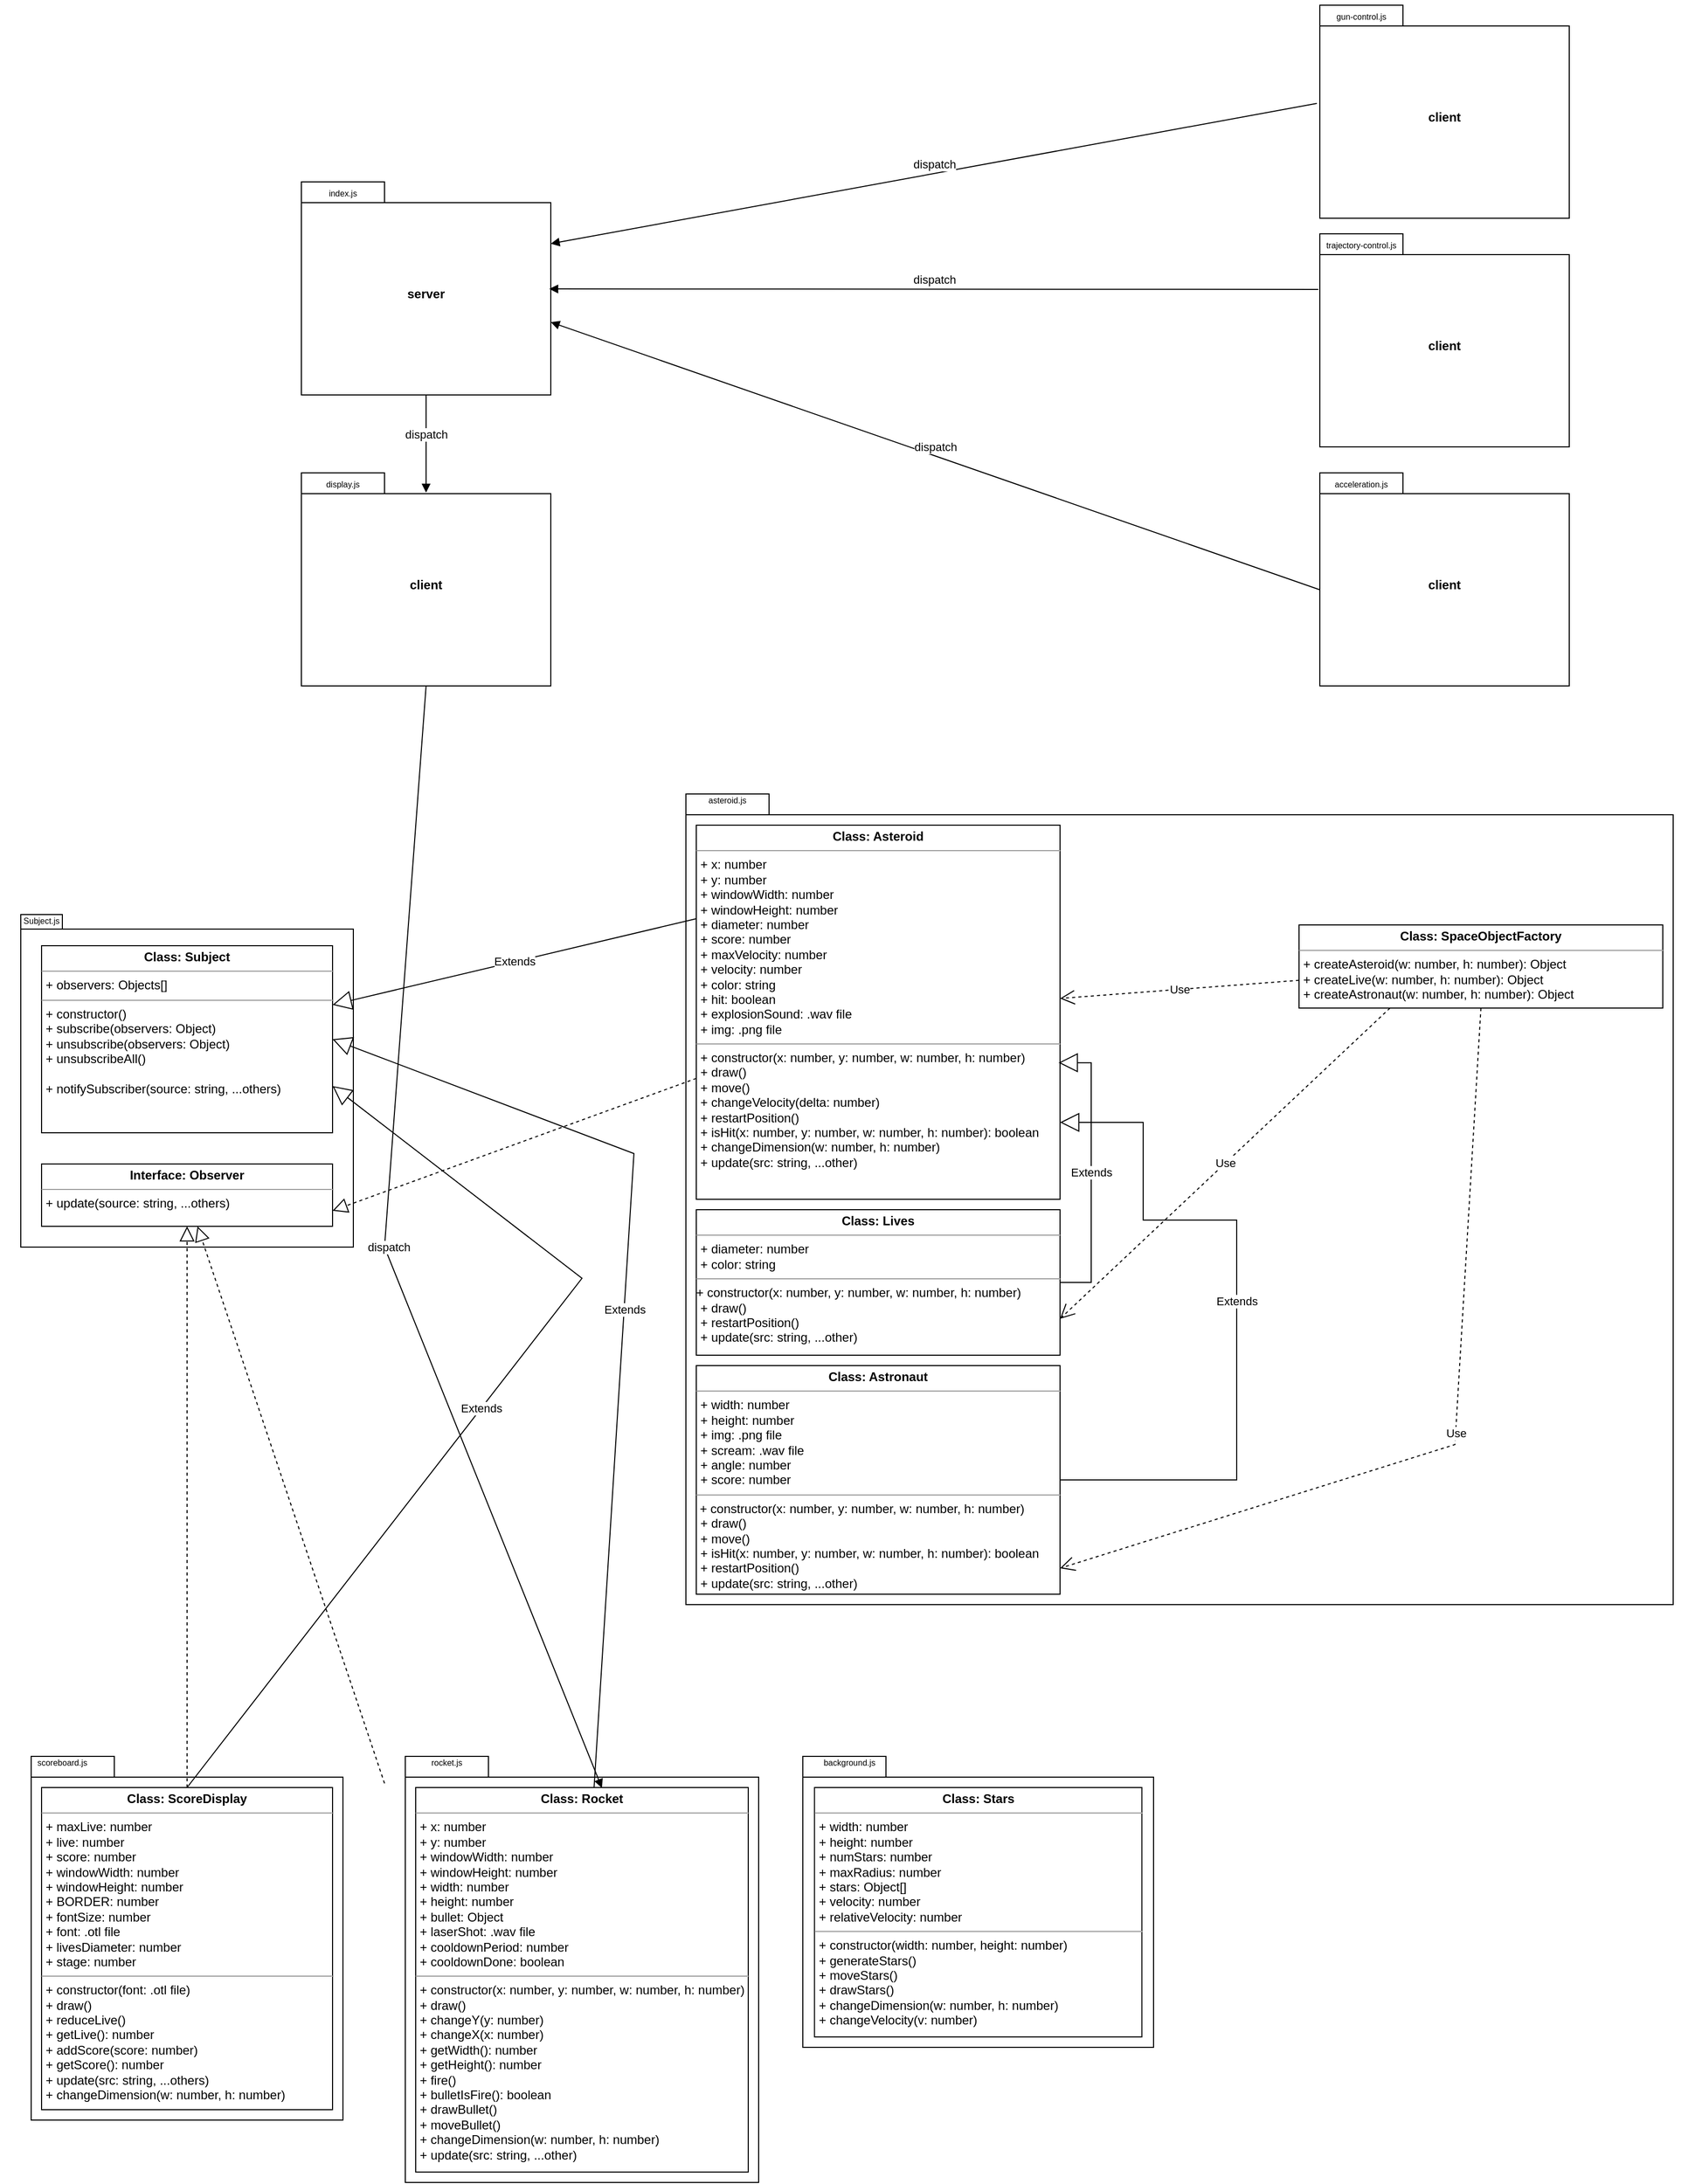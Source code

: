 <mxfile version="21.3.2" type="device">
  <diagram name="Page-1" id="iW9HpgrgspjeNjqDA-Ny">
    <mxGraphModel dx="2911" dy="2049" grid="1" gridSize="10" guides="1" tooltips="1" connect="1" arrows="1" fold="1" page="1" pageScale="1" pageWidth="1654" pageHeight="2336" math="0" shadow="0">
      <root>
        <mxCell id="0" />
        <mxCell id="1" parent="0" />
        <mxCell id="l-1ZIi7Bs2jwUkgEGIXl-24" value="" style="group" parent="1" vertex="1" connectable="0">
          <mxGeometry x="760" y="1700" width="360" height="290" as="geometry" />
        </mxCell>
        <mxCell id="l-1ZIi7Bs2jwUkgEGIXl-22" value="package" style="shape=folder;fontStyle=1;spacingTop=10;tabWidth=80;tabHeight=20;tabPosition=left;html=1;whiteSpace=wrap;" parent="l-1ZIi7Bs2jwUkgEGIXl-24" vertex="1">
          <mxGeometry x="22.5" y="10" width="337.5" height="280" as="geometry" />
        </mxCell>
        <mxCell id="l-1ZIi7Bs2jwUkgEGIXl-23" value="&lt;font style=&quot;font-size: 8px;&quot;&gt;background.js&lt;/font&gt;" style="text;strokeColor=none;align=center;fillColor=none;html=1;verticalAlign=middle;whiteSpace=wrap;rounded=0;" parent="l-1ZIi7Bs2jwUkgEGIXl-24" vertex="1">
          <mxGeometry width="135" height="30" as="geometry" />
        </mxCell>
        <mxCell id="l-1ZIi7Bs2jwUkgEGIXl-6" value="&lt;p style=&quot;margin:0px;margin-top:4px;text-align:center;&quot;&gt;&lt;b&gt;Class: Stars&lt;/b&gt;&lt;/p&gt;&lt;hr size=&quot;1&quot;&gt;&lt;p style=&quot;margin:0px;margin-left:4px;&quot;&gt;+ width: number&lt;/p&gt;&lt;p style=&quot;margin:0px;margin-left:4px;&quot;&gt;+ height: number&lt;/p&gt;&lt;p style=&quot;margin:0px;margin-left:4px;&quot;&gt;+ numStars: number&lt;/p&gt;&lt;p style=&quot;margin:0px;margin-left:4px;&quot;&gt;+ maxRadius: number&lt;/p&gt;&lt;p style=&quot;margin:0px;margin-left:4px;&quot;&gt;+ stars: Object[]&lt;/p&gt;&lt;p style=&quot;margin:0px;margin-left:4px;&quot;&gt;+ velocity: number&lt;/p&gt;&lt;p style=&quot;margin:0px;margin-left:4px;&quot;&gt;+ relativeVelocity: number&lt;/p&gt;&lt;hr size=&quot;1&quot;&gt;&lt;p style=&quot;margin:0px;margin-left:4px;&quot;&gt;+ constructor(width: number, height: number)&lt;/p&gt;&lt;p style=&quot;margin:0px;margin-left:4px;&quot;&gt;+ generateStars()&lt;/p&gt;&lt;p style=&quot;margin:0px;margin-left:4px;&quot;&gt;+ moveStars()&lt;/p&gt;&lt;p style=&quot;margin:0px;margin-left:4px;&quot;&gt;+ drawStars()&lt;/p&gt;&lt;p style=&quot;margin:0px;margin-left:4px;&quot;&gt;+ changeDimension(w: number, h: number)&lt;/p&gt;&lt;p style=&quot;margin:0px;margin-left:4px;&quot;&gt;+ changeVelocity(v: number)&lt;/p&gt;" style="verticalAlign=top;align=left;overflow=fill;fontSize=12;fontFamily=Helvetica;html=1;whiteSpace=wrap;" parent="l-1ZIi7Bs2jwUkgEGIXl-24" vertex="1">
          <mxGeometry x="33.75" y="40" width="315.0" height="240" as="geometry" />
        </mxCell>
        <mxCell id="l-1ZIi7Bs2jwUkgEGIXl-25" value="" style="group" parent="1" vertex="1" connectable="0">
          <mxGeometry x="650" y="774" width="990" height="880" as="geometry" />
        </mxCell>
        <mxCell id="l-1ZIi7Bs2jwUkgEGIXl-20" value="" style="shape=folder;fontStyle=1;spacingTop=10;tabWidth=80;tabHeight=20;tabPosition=left;html=1;whiteSpace=wrap;" parent="l-1ZIi7Bs2jwUkgEGIXl-25" vertex="1">
          <mxGeometry x="20" y="10" width="950" height="780" as="geometry" />
        </mxCell>
        <mxCell id="l-1ZIi7Bs2jwUkgEGIXl-21" value="&lt;font style=&quot;font-size: 8px;&quot;&gt;asteroid.js&lt;/font&gt;" style="text;strokeColor=none;align=center;fillColor=none;html=1;verticalAlign=middle;whiteSpace=wrap;rounded=0;" parent="l-1ZIi7Bs2jwUkgEGIXl-25" vertex="1">
          <mxGeometry width="120" height="30" as="geometry" />
        </mxCell>
        <mxCell id="l-1ZIi7Bs2jwUkgEGIXl-7" value="&lt;p style=&quot;margin:0px;margin-top:4px;text-align:center;&quot;&gt;&lt;b&gt;Class: Asteroid&lt;/b&gt;&lt;/p&gt;&lt;hr size=&quot;1&quot;&gt;&lt;p style=&quot;margin:0px;margin-left:4px;&quot;&gt;+ x: number&lt;br&gt;&lt;/p&gt;&lt;p style=&quot;margin:0px;margin-left:4px;&quot;&gt;+ y: number&lt;/p&gt;&lt;p style=&quot;margin:0px;margin-left:4px;&quot;&gt;+ windowWidth: number&lt;/p&gt;&lt;p style=&quot;margin:0px;margin-left:4px;&quot;&gt;+ windowHeight: number&lt;/p&gt;&lt;p style=&quot;margin:0px;margin-left:4px;&quot;&gt;+ diameter: number&lt;/p&gt;&lt;p style=&quot;margin:0px;margin-left:4px;&quot;&gt;+ score: number&lt;/p&gt;&lt;p style=&quot;margin:0px;margin-left:4px;&quot;&gt;+ maxVelocity: number&lt;/p&gt;&lt;p style=&quot;margin:0px;margin-left:4px;&quot;&gt;+ velocity: number&lt;/p&gt;&lt;p style=&quot;margin:0px;margin-left:4px;&quot;&gt;+ color: string&lt;/p&gt;&lt;p style=&quot;margin:0px;margin-left:4px;&quot;&gt;+ hit: boolean&lt;/p&gt;&lt;p style=&quot;margin:0px;margin-left:4px;&quot;&gt;+ explosionSound: .wav file&lt;/p&gt;&lt;p style=&quot;margin:0px;margin-left:4px;&quot;&gt;+ img: .png file&lt;/p&gt;&lt;hr size=&quot;1&quot;&gt;&lt;p style=&quot;margin:0px;margin-left:4px;&quot;&gt;+ constructor(x: number, y: number, w: number, h: number)&lt;/p&gt;&lt;p style=&quot;margin:0px;margin-left:4px;&quot;&gt;+ draw()&lt;/p&gt;&lt;p style=&quot;margin:0px;margin-left:4px;&quot;&gt;+ move()&lt;/p&gt;&lt;p style=&quot;margin:0px;margin-left:4px;&quot;&gt;+ changeVelocity(delta: number)&lt;/p&gt;&lt;p style=&quot;margin:0px;margin-left:4px;&quot;&gt;+ restartPosition()&lt;/p&gt;&lt;p style=&quot;margin:0px;margin-left:4px;&quot;&gt;+ isHit(x: number, y: number, w: number, h: number): boolean&lt;/p&gt;&lt;p style=&quot;margin:0px;margin-left:4px;&quot;&gt;+ changeDimension(w: number, h: number)&lt;/p&gt;&lt;p style=&quot;margin:0px;margin-left:4px;&quot;&gt;+ update(src: string, ...other)&lt;/p&gt;" style="verticalAlign=top;align=left;overflow=fill;fontSize=12;fontFamily=Helvetica;html=1;whiteSpace=wrap;" parent="l-1ZIi7Bs2jwUkgEGIXl-25" vertex="1">
          <mxGeometry x="30" y="40" width="350" height="360" as="geometry" />
        </mxCell>
        <mxCell id="l-1ZIi7Bs2jwUkgEGIXl-8" value="&lt;p style=&quot;margin:0px;margin-top:4px;text-align:center;&quot;&gt;&lt;b&gt;Class: Lives&lt;/b&gt;&lt;/p&gt;&lt;hr size=&quot;1&quot;&gt;&lt;p style=&quot;margin:0px;margin-left:4px;&quot;&gt;+ diameter: number&lt;br&gt;&lt;/p&gt;&lt;p style=&quot;margin:0px;margin-left:4px;&quot;&gt;+ color: string&lt;/p&gt;&lt;hr size=&quot;1&quot;&gt;+ constructor(x: number, y: number, w: number, h: number)&lt;p style=&quot;margin:0px;margin-left:4px;&quot;&gt;+ draw()&lt;br&gt;&lt;/p&gt;&lt;p style=&quot;margin:0px;margin-left:4px;&quot;&gt;&lt;span style=&quot;background-color: initial;&quot;&gt;+ restartPosition()&lt;/span&gt;&lt;/p&gt;&lt;p style=&quot;margin:0px;margin-left:4px;&quot;&gt;&lt;span style=&quot;background-color: initial;&quot;&gt;+ update(src: string, ...other)&lt;/span&gt;&lt;/p&gt;" style="verticalAlign=top;align=left;overflow=fill;fontSize=12;fontFamily=Helvetica;html=1;whiteSpace=wrap;" parent="l-1ZIi7Bs2jwUkgEGIXl-25" vertex="1">
          <mxGeometry x="30" y="410" width="350" height="140" as="geometry" />
        </mxCell>
        <mxCell id="l-1ZIi7Bs2jwUkgEGIXl-12" value="&lt;p style=&quot;margin:0px;margin-top:4px;text-align:center;&quot;&gt;&lt;b&gt;Class: Astronaut&lt;/b&gt;&lt;/p&gt;&lt;hr size=&quot;1&quot;&gt;&lt;p style=&quot;margin:0px;margin-left:4px;&quot;&gt;+&amp;nbsp;width: number&lt;br&gt;&lt;/p&gt;&lt;p style=&quot;margin: 0px 0px 0px 4px;&quot;&gt;+ height: number&lt;/p&gt;&lt;p style=&quot;margin: 0px 0px 0px 4px;&quot;&gt;+ img: .png file&lt;/p&gt;&lt;p style=&quot;margin: 0px 0px 0px 4px;&quot;&gt;+ scream: .wav file&lt;/p&gt;&lt;p style=&quot;margin: 0px 0px 0px 4px;&quot;&gt;+ angle: number&lt;/p&gt;&lt;p style=&quot;margin: 0px 0px 0px 4px;&quot;&gt;+ score: number&lt;/p&gt;&lt;hr size=&quot;1&quot;&gt;&amp;nbsp;+ constructor(x: number, y: number, w: number, h: number)&lt;p style=&quot;margin: 0px 0px 0px 4px;&quot;&gt;+ draw()&lt;/p&gt;&lt;p style=&quot;margin: 0px 0px 0px 4px;&quot;&gt;+ move()&lt;/p&gt;&lt;p style=&quot;margin: 0px 0px 0px 4px;&quot;&gt;+ isHit(x: number, y: number, w: number, h: number): boolean&lt;/p&gt;&lt;p style=&quot;margin: 0px 0px 0px 4px;&quot;&gt;+ restartPosition()&lt;br&gt;&lt;/p&gt;&lt;p style=&quot;margin: 0px 0px 0px 4px;&quot;&gt;+ update(src: string, ...other)&lt;/p&gt;" style="verticalAlign=top;align=left;overflow=fill;fontSize=12;fontFamily=Helvetica;html=1;whiteSpace=wrap;" parent="l-1ZIi7Bs2jwUkgEGIXl-25" vertex="1">
          <mxGeometry x="30" y="560" width="350" height="220" as="geometry" />
        </mxCell>
        <mxCell id="l-1ZIi7Bs2jwUkgEGIXl-13" value="&lt;p style=&quot;margin:0px;margin-top:4px;text-align:center;&quot;&gt;&lt;b&gt;Class: SpaceObjectFactory&lt;/b&gt;&lt;/p&gt;&lt;hr size=&quot;1&quot;&gt;&lt;p style=&quot;margin:0px;margin-left:4px;&quot;&gt;+ createAsteroid(w: number, h: number): Object&lt;/p&gt;&lt;p style=&quot;margin:0px;margin-left:4px;&quot;&gt;&lt;span style=&quot;background-color: initial;&quot;&gt;+ createLive(w: number, h: number): Object&lt;/span&gt;&lt;br&gt;&lt;/p&gt;&lt;p style=&quot;margin:0px;margin-left:4px;&quot;&gt;+ createAstronaut(w: number, h: number): Object&lt;span style=&quot;background-color: initial;&quot;&gt;&lt;br&gt;&lt;/span&gt;&lt;/p&gt;" style="verticalAlign=top;align=left;overflow=fill;fontSize=12;fontFamily=Helvetica;html=1;whiteSpace=wrap;" parent="l-1ZIi7Bs2jwUkgEGIXl-25" vertex="1">
          <mxGeometry x="610" y="136" width="350" height="80" as="geometry" />
        </mxCell>
        <mxCell id="l-1ZIi7Bs2jwUkgEGIXl-57" value="Extends" style="endArrow=block;endSize=16;endFill=0;html=1;rounded=0;entryX=0.996;entryY=0.635;entryDx=0;entryDy=0;edgeStyle=entityRelationEdgeStyle;entryPerimeter=0;" parent="l-1ZIi7Bs2jwUkgEGIXl-25" source="l-1ZIi7Bs2jwUkgEGIXl-8" target="l-1ZIi7Bs2jwUkgEGIXl-7" edge="1">
          <mxGeometry width="160" relative="1" as="geometry">
            <mxPoint x="400" y="520.23" as="sourcePoint" />
            <mxPoint x="960" y="506" as="targetPoint" />
          </mxGeometry>
        </mxCell>
        <mxCell id="l-1ZIi7Bs2jwUkgEGIXl-58" value="Extends" style="endArrow=block;endSize=16;endFill=0;html=1;rounded=0;edgeStyle=orthogonalEdgeStyle;" parent="l-1ZIi7Bs2jwUkgEGIXl-25" source="l-1ZIi7Bs2jwUkgEGIXl-12" target="l-1ZIi7Bs2jwUkgEGIXl-7" edge="1">
          <mxGeometry width="160" relative="1" as="geometry">
            <mxPoint x="390" y="490" as="sourcePoint" />
            <mxPoint x="389" y="279" as="targetPoint" />
            <Array as="points">
              <mxPoint x="550" y="670" />
              <mxPoint x="550" y="420" />
              <mxPoint x="460" y="420" />
              <mxPoint x="460" y="326" />
            </Array>
          </mxGeometry>
        </mxCell>
        <mxCell id="l-1ZIi7Bs2jwUkgEGIXl-59" value="Use" style="endArrow=open;endSize=12;dashed=1;html=1;rounded=0;" parent="l-1ZIi7Bs2jwUkgEGIXl-25" source="l-1ZIi7Bs2jwUkgEGIXl-13" target="l-1ZIi7Bs2jwUkgEGIXl-7" edge="1">
          <mxGeometry width="160" relative="1" as="geometry">
            <mxPoint x="470" y="356" as="sourcePoint" />
            <mxPoint x="630" y="356" as="targetPoint" />
          </mxGeometry>
        </mxCell>
        <mxCell id="l-1ZIi7Bs2jwUkgEGIXl-60" value="Use" style="endArrow=open;endSize=12;dashed=1;html=1;rounded=0;entryX=1;entryY=0.75;entryDx=0;entryDy=0;exitX=0.25;exitY=1;exitDx=0;exitDy=0;" parent="l-1ZIi7Bs2jwUkgEGIXl-25" source="l-1ZIi7Bs2jwUkgEGIXl-13" target="l-1ZIi7Bs2jwUkgEGIXl-8" edge="1">
          <mxGeometry width="160" relative="1" as="geometry">
            <mxPoint x="620" y="199" as="sourcePoint" />
            <mxPoint x="390" y="217" as="targetPoint" />
          </mxGeometry>
        </mxCell>
        <mxCell id="l-1ZIi7Bs2jwUkgEGIXl-61" value="Use" style="endArrow=open;endSize=12;dashed=1;html=1;rounded=0;entryX=1;entryY=0.75;entryDx=0;entryDy=0;exitX=0.5;exitY=1;exitDx=0;exitDy=0;" parent="l-1ZIi7Bs2jwUkgEGIXl-25" source="l-1ZIi7Bs2jwUkgEGIXl-13" edge="1">
          <mxGeometry width="160" relative="1" as="geometry">
            <mxPoint x="698" y="456" as="sourcePoint" />
            <mxPoint x="380" y="755" as="targetPoint" />
            <Array as="points">
              <mxPoint x="760" y="636" />
            </Array>
          </mxGeometry>
        </mxCell>
        <mxCell id="l-1ZIi7Bs2jwUkgEGIXl-26" value="" style="group" parent="1" vertex="1" connectable="0">
          <mxGeometry x="380" y="1700" width="360" height="420" as="geometry" />
        </mxCell>
        <mxCell id="l-1ZIi7Bs2jwUkgEGIXl-18" value="package" style="shape=folder;fontStyle=1;spacingTop=10;tabWidth=80;tabHeight=20;tabPosition=left;html=1;whiteSpace=wrap;" parent="l-1ZIi7Bs2jwUkgEGIXl-26" vertex="1">
          <mxGeometry x="20" y="10" width="340" height="410" as="geometry" />
        </mxCell>
        <mxCell id="l-1ZIi7Bs2jwUkgEGIXl-19" value="&lt;font style=&quot;font-size: 8px;&quot;&gt;rocket.js&lt;/font&gt;" style="text;strokeColor=none;align=center;fillColor=none;html=1;verticalAlign=middle;whiteSpace=wrap;rounded=0;" parent="l-1ZIi7Bs2jwUkgEGIXl-26" vertex="1">
          <mxGeometry width="120" height="30" as="geometry" />
        </mxCell>
        <mxCell id="l-1ZIi7Bs2jwUkgEGIXl-5" value="&lt;p style=&quot;margin:0px;margin-top:4px;text-align:center;&quot;&gt;&lt;b&gt;Class: Rocket&lt;/b&gt;&lt;/p&gt;&lt;hr size=&quot;1&quot;&gt;&lt;p style=&quot;margin:0px;margin-left:4px;&quot;&gt;+ x: number&lt;br&gt;&lt;/p&gt;&lt;p style=&quot;margin:0px;margin-left:4px;&quot;&gt;+ y: number&lt;/p&gt;&lt;p style=&quot;margin:0px;margin-left:4px;&quot;&gt;+ windowWidth: number&lt;/p&gt;&lt;p style=&quot;margin:0px;margin-left:4px;&quot;&gt;+ windowHeight: number&lt;/p&gt;&lt;p style=&quot;margin:0px;margin-left:4px;&quot;&gt;+ width: number&lt;/p&gt;&lt;p style=&quot;margin:0px;margin-left:4px;&quot;&gt;+ height: number&lt;/p&gt;&lt;p style=&quot;margin:0px;margin-left:4px;&quot;&gt;+ bullet: Object&lt;/p&gt;&lt;p style=&quot;margin:0px;margin-left:4px;&quot;&gt;+ laserShot: .wav file&lt;/p&gt;&lt;p style=&quot;margin:0px;margin-left:4px;&quot;&gt;+ cooldownPeriod: number&lt;/p&gt;&lt;p style=&quot;margin:0px;margin-left:4px;&quot;&gt;+ cooldownDone: boolean&lt;/p&gt;&lt;hr size=&quot;1&quot;&gt;&lt;p style=&quot;margin:0px;margin-left:4px;&quot;&gt;+ constructor(x: number, y: number, w: number, h: number)&lt;/p&gt;&lt;p style=&quot;margin:0px;margin-left:4px;&quot;&gt;+ draw()&lt;/p&gt;&lt;p style=&quot;margin:0px;margin-left:4px;&quot;&gt;&lt;span style=&quot;background-color: initial;&quot;&gt;+ changeY(y: number)&lt;br&gt;&lt;/span&gt;&lt;/p&gt;&lt;p style=&quot;margin:0px;margin-left:4px;&quot;&gt;&lt;span style=&quot;background-color: initial;&quot;&gt;+ changeX(x: number)&lt;/span&gt;&lt;/p&gt;&lt;p style=&quot;margin:0px;margin-left:4px;&quot;&gt;&lt;span style=&quot;background-color: initial;&quot;&gt;+ getWidth(): number&lt;/span&gt;&lt;/p&gt;&lt;p style=&quot;margin:0px;margin-left:4px;&quot;&gt;&lt;span style=&quot;background-color: initial;&quot;&gt;+ getHeight(): number&lt;/span&gt;&lt;/p&gt;&lt;p style=&quot;margin:0px;margin-left:4px;&quot;&gt;&lt;span style=&quot;background-color: initial;&quot;&gt;+ fire()&lt;/span&gt;&lt;/p&gt;&lt;p style=&quot;margin:0px;margin-left:4px;&quot;&gt;&lt;span style=&quot;background-color: initial;&quot;&gt;+ bulletIsFire(): boolean&lt;/span&gt;&lt;/p&gt;&lt;p style=&quot;margin:0px;margin-left:4px;&quot;&gt;&lt;span style=&quot;background-color: initial;&quot;&gt;+ drawBullet()&lt;/span&gt;&lt;/p&gt;&lt;p style=&quot;margin:0px;margin-left:4px;&quot;&gt;&lt;span style=&quot;background-color: initial;&quot;&gt;+ moveBullet()&lt;/span&gt;&lt;/p&gt;&lt;p style=&quot;margin:0px;margin-left:4px;&quot;&gt;&lt;span style=&quot;background-color: initial;&quot;&gt;+ changeDimension(w: number, h: number)&lt;/span&gt;&lt;/p&gt;&lt;p style=&quot;margin:0px;margin-left:4px;&quot;&gt;&lt;span style=&quot;background-color: initial;&quot;&gt;+ update(src: string, ...other)&amp;nbsp;&lt;/span&gt;&lt;/p&gt;" style="verticalAlign=top;align=left;overflow=fill;fontSize=12;fontFamily=Helvetica;html=1;whiteSpace=wrap;" parent="l-1ZIi7Bs2jwUkgEGIXl-26" vertex="1">
          <mxGeometry x="30" y="40" width="320" height="370" as="geometry" />
        </mxCell>
        <mxCell id="l-1ZIi7Bs2jwUkgEGIXl-27" value="" style="group" parent="1" vertex="1" connectable="0">
          <mxGeometry x="10" y="1700" width="330" height="360" as="geometry" />
        </mxCell>
        <mxCell id="l-1ZIi7Bs2jwUkgEGIXl-16" value="package" style="shape=folder;fontStyle=1;spacingTop=10;tabWidth=80;tabHeight=20;tabPosition=left;html=1;whiteSpace=wrap;" parent="l-1ZIi7Bs2jwUkgEGIXl-27" vertex="1">
          <mxGeometry x="30" y="10" width="300" height="350" as="geometry" />
        </mxCell>
        <mxCell id="l-1ZIi7Bs2jwUkgEGIXl-17" value="&lt;font style=&quot;font-size: 8px;&quot;&gt;scoreboard.js&lt;/font&gt;" style="text;strokeColor=none;align=center;fillColor=none;html=1;verticalAlign=middle;whiteSpace=wrap;rounded=0;" parent="l-1ZIi7Bs2jwUkgEGIXl-27" vertex="1">
          <mxGeometry width="120" height="30" as="geometry" />
        </mxCell>
        <mxCell id="l-1ZIi7Bs2jwUkgEGIXl-4" value="&lt;p style=&quot;margin:0px;margin-top:4px;text-align:center;&quot;&gt;&lt;b&gt;Class: ScoreDisplay&lt;/b&gt;&lt;/p&gt;&lt;hr size=&quot;1&quot;&gt;&lt;p style=&quot;margin:0px;margin-left:4px;&quot;&gt;+ maxLive: number&lt;/p&gt;&lt;p style=&quot;margin:0px;margin-left:4px;&quot;&gt;+ live: number&lt;/p&gt;&lt;p style=&quot;margin:0px;margin-left:4px;&quot;&gt;+ score: number&lt;/p&gt;&lt;p style=&quot;margin:0px;margin-left:4px;&quot;&gt;+ windowWidth: number&lt;/p&gt;&lt;p style=&quot;margin:0px;margin-left:4px;&quot;&gt;+ windowHeight: number&lt;/p&gt;&lt;p style=&quot;margin:0px;margin-left:4px;&quot;&gt;+ BORDER: number&lt;/p&gt;&lt;p style=&quot;margin:0px;margin-left:4px;&quot;&gt;+ fontSize: number&lt;/p&gt;&lt;p style=&quot;margin:0px;margin-left:4px;&quot;&gt;+ font: .otl file&lt;/p&gt;&lt;p style=&quot;margin:0px;margin-left:4px;&quot;&gt;+ livesDiameter: number&lt;/p&gt;&lt;p style=&quot;margin:0px;margin-left:4px;&quot;&gt;+ stage: number&lt;/p&gt;&lt;hr size=&quot;1&quot;&gt;&lt;p style=&quot;margin:0px;margin-left:4px;&quot;&gt;+ constructor(font: .otl file)&lt;/p&gt;&lt;p style=&quot;margin:0px;margin-left:4px;&quot;&gt;+ draw()&lt;/p&gt;&lt;p style=&quot;margin:0px;margin-left:4px;&quot;&gt;&lt;span style=&quot;background-color: initial;&quot;&gt;+ reduceLive()&lt;/span&gt;&lt;/p&gt;&lt;p style=&quot;margin:0px;margin-left:4px;&quot;&gt;+ getLive(): number&lt;/p&gt;&lt;p style=&quot;margin:0px;margin-left:4px;&quot;&gt;+ addScore(score: number)&lt;/p&gt;&lt;p style=&quot;margin:0px;margin-left:4px;&quot;&gt;+ getScore(): number&lt;/p&gt;&lt;p style=&quot;margin:0px;margin-left:4px;&quot;&gt;+ update(src: string, ...others)&lt;/p&gt;&lt;p style=&quot;margin:0px;margin-left:4px;&quot;&gt;+ changeDimension(w: number, h: number)&lt;/p&gt;" style="verticalAlign=top;align=left;overflow=fill;fontSize=12;fontFamily=Helvetica;html=1;whiteSpace=wrap;" parent="l-1ZIi7Bs2jwUkgEGIXl-27" vertex="1">
          <mxGeometry x="40" y="40" width="280" height="310" as="geometry" />
        </mxCell>
        <mxCell id="l-1ZIi7Bs2jwUkgEGIXl-28" value="" style="group" parent="1" vertex="1" connectable="0">
          <mxGeometry x="20" y="890" width="330" height="330" as="geometry" />
        </mxCell>
        <mxCell id="l-1ZIi7Bs2jwUkgEGIXl-14" value="package" style="shape=folder;fontStyle=1;spacingTop=10;tabWidth=40;tabHeight=14;tabPosition=left;html=1;whiteSpace=wrap;" parent="l-1ZIi7Bs2jwUkgEGIXl-28" vertex="1">
          <mxGeometry x="10" y="10" width="320" height="320" as="geometry" />
        </mxCell>
        <mxCell id="l-1ZIi7Bs2jwUkgEGIXl-2" value="&lt;p style=&quot;margin:0px;margin-top:4px;text-align:center;&quot;&gt;&lt;b&gt;Class: Subject&lt;/b&gt;&lt;/p&gt;&lt;hr size=&quot;1&quot;&gt;&lt;p style=&quot;margin:0px;margin-left:4px;&quot;&gt;+ observers: Objects[]&lt;/p&gt;&lt;hr size=&quot;1&quot;&gt;&lt;p style=&quot;margin:0px;margin-left:4px;&quot;&gt;+ constructor()&lt;/p&gt;&lt;p style=&quot;margin:0px;margin-left:4px;&quot;&gt;+ subscribe(observers: Object)&lt;/p&gt;&lt;p style=&quot;margin:0px;margin-left:4px;&quot;&gt;+ unsubscribe(observers: Object)&lt;/p&gt;&lt;p style=&quot;margin:0px;margin-left:4px;&quot;&gt;+ unsubscribeAll()&lt;/p&gt;&lt;p style=&quot;margin:0px;margin-left:4px;&quot;&gt;&lt;br&gt;&lt;/p&gt;&lt;p style=&quot;margin:0px;margin-left:4px;&quot;&gt;+ notifySubscriber(source: string, ...others)&lt;/p&gt;" style="verticalAlign=top;align=left;overflow=fill;fontSize=12;fontFamily=Helvetica;html=1;whiteSpace=wrap;" parent="l-1ZIi7Bs2jwUkgEGIXl-28" vertex="1">
          <mxGeometry x="30" y="40" width="280" height="180" as="geometry" />
        </mxCell>
        <mxCell id="l-1ZIi7Bs2jwUkgEGIXl-3" value="&lt;p style=&quot;margin:0px;margin-top:4px;text-align:center;&quot;&gt;&lt;b&gt;Interface: Observer&lt;/b&gt;&lt;/p&gt;&lt;hr size=&quot;1&quot;&gt;&lt;p style=&quot;margin:0px;margin-left:4px;&quot;&gt;+ update(source: string, ...others)&lt;/p&gt;" style="verticalAlign=top;align=left;overflow=fill;fontSize=12;fontFamily=Helvetica;html=1;whiteSpace=wrap;" parent="l-1ZIi7Bs2jwUkgEGIXl-28" vertex="1">
          <mxGeometry x="30" y="250" width="280" height="60" as="geometry" />
        </mxCell>
        <mxCell id="l-1ZIi7Bs2jwUkgEGIXl-15" value="&lt;font style=&quot;font-size: 8px;&quot;&gt;Subject.js&lt;/font&gt;" style="text;strokeColor=none;align=center;fillColor=none;html=1;verticalAlign=middle;whiteSpace=wrap;rounded=0;" parent="l-1ZIi7Bs2jwUkgEGIXl-28" vertex="1">
          <mxGeometry width="60" height="30" as="geometry" />
        </mxCell>
        <mxCell id="l-1ZIi7Bs2jwUkgEGIXl-29" value="client" style="shape=folder;fontStyle=1;spacingTop=10;tabWidth=80;tabHeight=20;tabPosition=left;html=1;whiteSpace=wrap;" parent="1" vertex="1">
          <mxGeometry x="1280" y="25" width="240" height="205" as="geometry" />
        </mxCell>
        <mxCell id="l-1ZIi7Bs2jwUkgEGIXl-34" value="&lt;font style=&quot;font-size: 8px;&quot;&gt;gun-control.js&lt;/font&gt;" style="text;strokeColor=none;align=center;fillColor=none;html=1;verticalAlign=middle;whiteSpace=wrap;rounded=0;" parent="1" vertex="1">
          <mxGeometry x="1260" y="20" width="120" height="30" as="geometry" />
        </mxCell>
        <mxCell id="l-1ZIi7Bs2jwUkgEGIXl-35" value="client" style="shape=folder;fontStyle=1;spacingTop=10;tabWidth=80;tabHeight=20;tabPosition=left;html=1;whiteSpace=wrap;" parent="1" vertex="1">
          <mxGeometry x="1280" y="245" width="240" height="205" as="geometry" />
        </mxCell>
        <mxCell id="l-1ZIi7Bs2jwUkgEGIXl-36" value="&lt;font style=&quot;font-size: 8px;&quot;&gt;trajectory-control.js&lt;/font&gt;" style="text;strokeColor=none;align=center;fillColor=none;html=1;verticalAlign=middle;whiteSpace=wrap;rounded=0;" parent="1" vertex="1">
          <mxGeometry x="1260" y="240" width="120" height="30" as="geometry" />
        </mxCell>
        <mxCell id="l-1ZIi7Bs2jwUkgEGIXl-37" value="client" style="shape=folder;fontStyle=1;spacingTop=10;tabWidth=80;tabHeight=20;tabPosition=left;html=1;whiteSpace=wrap;" parent="1" vertex="1">
          <mxGeometry x="1280" y="475" width="240" height="205" as="geometry" />
        </mxCell>
        <mxCell id="l-1ZIi7Bs2jwUkgEGIXl-38" value="&lt;font style=&quot;font-size: 8px;&quot;&gt;acceleration.js&lt;/font&gt;" style="text;strokeColor=none;align=center;fillColor=none;html=1;verticalAlign=middle;whiteSpace=wrap;rounded=0;" parent="1" vertex="1">
          <mxGeometry x="1260" y="470" width="120" height="30" as="geometry" />
        </mxCell>
        <mxCell id="l-1ZIi7Bs2jwUkgEGIXl-43" value="" style="group" parent="1" vertex="1" connectable="0">
          <mxGeometry x="280" y="470" width="260" height="210" as="geometry" />
        </mxCell>
        <mxCell id="l-1ZIi7Bs2jwUkgEGIXl-41" value="client" style="shape=folder;fontStyle=1;spacingTop=10;tabWidth=80;tabHeight=20;tabPosition=left;html=1;whiteSpace=wrap;" parent="l-1ZIi7Bs2jwUkgEGIXl-43" vertex="1">
          <mxGeometry x="20" y="5" width="240" height="205" as="geometry" />
        </mxCell>
        <mxCell id="l-1ZIi7Bs2jwUkgEGIXl-42" value="&lt;font style=&quot;font-size: 8px;&quot;&gt;display.js&lt;/font&gt;" style="text;strokeColor=none;align=center;fillColor=none;html=1;verticalAlign=middle;whiteSpace=wrap;rounded=0;" parent="l-1ZIi7Bs2jwUkgEGIXl-43" vertex="1">
          <mxGeometry width="120" height="30" as="geometry" />
        </mxCell>
        <mxCell id="l-1ZIi7Bs2jwUkgEGIXl-44" value="" style="group" parent="1" vertex="1" connectable="0">
          <mxGeometry x="280" y="190" width="260" height="210" as="geometry" />
        </mxCell>
        <mxCell id="l-1ZIi7Bs2jwUkgEGIXl-39" value="server" style="shape=folder;fontStyle=1;spacingTop=10;tabWidth=80;tabHeight=20;tabPosition=left;html=1;whiteSpace=wrap;" parent="l-1ZIi7Bs2jwUkgEGIXl-44" vertex="1">
          <mxGeometry x="20" y="5" width="240" height="205" as="geometry" />
        </mxCell>
        <mxCell id="l-1ZIi7Bs2jwUkgEGIXl-40" value="&lt;font style=&quot;font-size: 8px;&quot;&gt;index.js&lt;/font&gt;" style="text;strokeColor=none;align=center;fillColor=none;html=1;verticalAlign=middle;whiteSpace=wrap;rounded=0;" parent="l-1ZIi7Bs2jwUkgEGIXl-44" vertex="1">
          <mxGeometry width="120" height="30" as="geometry" />
        </mxCell>
        <mxCell id="l-1ZIi7Bs2jwUkgEGIXl-49" value="dispatch" style="html=1;verticalAlign=bottom;endArrow=block;edgeStyle=elbowEdgeStyle;elbow=vertical;curved=0;rounded=0;exitX=-0.006;exitY=0.261;exitDx=0;exitDy=0;exitPerimeter=0;entryX=0.994;entryY=0.5;entryDx=0;entryDy=0;entryPerimeter=0;" parent="1" source="l-1ZIi7Bs2jwUkgEGIXl-35" target="l-1ZIi7Bs2jwUkgEGIXl-39" edge="1">
          <mxGeometry width="80" relative="1" as="geometry">
            <mxPoint x="870" y="500" as="sourcePoint" />
            <mxPoint x="600" y="298" as="targetPoint" />
            <Array as="points">
              <mxPoint x="940" y="298" />
            </Array>
          </mxGeometry>
        </mxCell>
        <mxCell id="l-1ZIi7Bs2jwUkgEGIXl-50" value="dispatch" style="html=1;verticalAlign=bottom;endArrow=block;rounded=0;exitX=0;exitY=0;exitDx=0;exitDy=112.5;exitPerimeter=0;" parent="1" source="l-1ZIi7Bs2jwUkgEGIXl-37" edge="1">
          <mxGeometry width="80" relative="1" as="geometry">
            <mxPoint x="1110" y="590" as="sourcePoint" />
            <mxPoint x="540" y="330" as="targetPoint" />
          </mxGeometry>
        </mxCell>
        <mxCell id="l-1ZIi7Bs2jwUkgEGIXl-53" value="dispatch" style="html=1;verticalAlign=bottom;endArrow=block;rounded=0;exitX=-0.012;exitY=0.461;exitDx=0;exitDy=0;exitPerimeter=0;entryX=0.994;entryY=0.5;entryDx=0;entryDy=0;entryPerimeter=0;" parent="1" source="l-1ZIi7Bs2jwUkgEGIXl-29" edge="1">
          <mxGeometry width="80" relative="1" as="geometry">
            <mxPoint x="1280" y="255.5" as="sourcePoint" />
            <mxPoint x="540" y="254.5" as="targetPoint" />
          </mxGeometry>
        </mxCell>
        <mxCell id="l-1ZIi7Bs2jwUkgEGIXl-55" value="dispatch" style="html=1;verticalAlign=bottom;endArrow=block;rounded=0;" parent="1" source="l-1ZIi7Bs2jwUkgEGIXl-39" edge="1">
          <mxGeometry width="80" relative="1" as="geometry">
            <mxPoint x="1150" y="758" as="sourcePoint" />
            <mxPoint x="420" y="494" as="targetPoint" />
          </mxGeometry>
        </mxCell>
        <mxCell id="l-1ZIi7Bs2jwUkgEGIXl-56" value="Extends" style="endArrow=block;endSize=16;endFill=0;html=1;rounded=0;exitX=0;exitY=0.25;exitDx=0;exitDy=0;" parent="1" source="l-1ZIi7Bs2jwUkgEGIXl-7" target="l-1ZIi7Bs2jwUkgEGIXl-2" edge="1">
          <mxGeometry width="160" relative="1" as="geometry">
            <mxPoint x="120" y="918.23" as="sourcePoint" />
            <mxPoint x="190" y="1040" as="targetPoint" />
          </mxGeometry>
        </mxCell>
        <mxCell id="l-1ZIi7Bs2jwUkgEGIXl-62" value="" style="endArrow=block;dashed=1;endFill=0;endSize=12;html=1;rounded=0;entryX=1;entryY=0.75;entryDx=0;entryDy=0;" parent="1" source="l-1ZIi7Bs2jwUkgEGIXl-7" target="l-1ZIi7Bs2jwUkgEGIXl-3" edge="1">
          <mxGeometry width="160" relative="1" as="geometry">
            <mxPoint x="350" y="1140" as="sourcePoint" />
            <mxPoint x="510" y="1140" as="targetPoint" />
          </mxGeometry>
        </mxCell>
        <mxCell id="l-1ZIi7Bs2jwUkgEGIXl-63" value="" style="endArrow=block;dashed=1;endFill=0;endSize=12;html=1;rounded=0;entryX=0.5;entryY=1;entryDx=0;entryDy=0;exitX=0.5;exitY=0;exitDx=0;exitDy=0;" parent="1" source="l-1ZIi7Bs2jwUkgEGIXl-4" target="l-1ZIi7Bs2jwUkgEGIXl-3" edge="1">
          <mxGeometry width="160" relative="1" as="geometry">
            <mxPoint x="690" y="1024" as="sourcePoint" />
            <mxPoint x="130" y="1089" as="targetPoint" />
          </mxGeometry>
        </mxCell>
        <mxCell id="l-1ZIi7Bs2jwUkgEGIXl-64" value="" style="endArrow=block;dashed=1;endFill=0;endSize=12;html=1;rounded=0;exitX=0.5;exitY=0;exitDx=0;exitDy=0;" parent="1" target="l-1ZIi7Bs2jwUkgEGIXl-3" edge="1">
          <mxGeometry width="160" relative="1" as="geometry">
            <mxPoint x="380" y="1736" as="sourcePoint" />
            <mxPoint x="340" y="1090" as="targetPoint" />
          </mxGeometry>
        </mxCell>
        <mxCell id="l-1ZIi7Bs2jwUkgEGIXl-66" value="dispatch" style="html=1;verticalAlign=bottom;endArrow=block;rounded=0;entryX=0.56;entryY=0.001;entryDx=0;entryDy=0;entryPerimeter=0;" parent="1" target="l-1ZIi7Bs2jwUkgEGIXl-5" edge="1">
          <mxGeometry width="80" relative="1" as="geometry">
            <mxPoint x="420" y="680" as="sourcePoint" />
            <mxPoint x="420" y="774" as="targetPoint" />
            <Array as="points">
              <mxPoint x="380" y="1220" />
            </Array>
          </mxGeometry>
        </mxCell>
        <mxCell id="pueXRzMUxrnxX8apcxZO-1" value="Extends" style="endArrow=block;endSize=16;endFill=0;html=1;rounded=0;exitX=0.5;exitY=0;exitDx=0;exitDy=0;entryX=1;entryY=0.75;entryDx=0;entryDy=0;" edge="1" parent="1" source="l-1ZIi7Bs2jwUkgEGIXl-4" target="l-1ZIi7Bs2jwUkgEGIXl-2">
          <mxGeometry width="160" relative="1" as="geometry">
            <mxPoint x="430" y="1530" as="sourcePoint" />
            <mxPoint x="530" y="1200" as="targetPoint" />
            <Array as="points">
              <mxPoint x="570" y="1250" />
            </Array>
          </mxGeometry>
        </mxCell>
        <mxCell id="pueXRzMUxrnxX8apcxZO-2" value="Extends" style="endArrow=block;endSize=16;endFill=0;html=1;rounded=0;entryX=1;entryY=0.5;entryDx=0;entryDy=0;" edge="1" parent="1" source="l-1ZIi7Bs2jwUkgEGIXl-5" target="l-1ZIi7Bs2jwUkgEGIXl-2">
          <mxGeometry width="160" relative="1" as="geometry">
            <mxPoint x="200" y="1750" as="sourcePoint" />
            <mxPoint x="340" y="1075" as="targetPoint" />
            <Array as="points">
              <mxPoint x="620" y="1130" />
            </Array>
          </mxGeometry>
        </mxCell>
      </root>
    </mxGraphModel>
  </diagram>
</mxfile>
